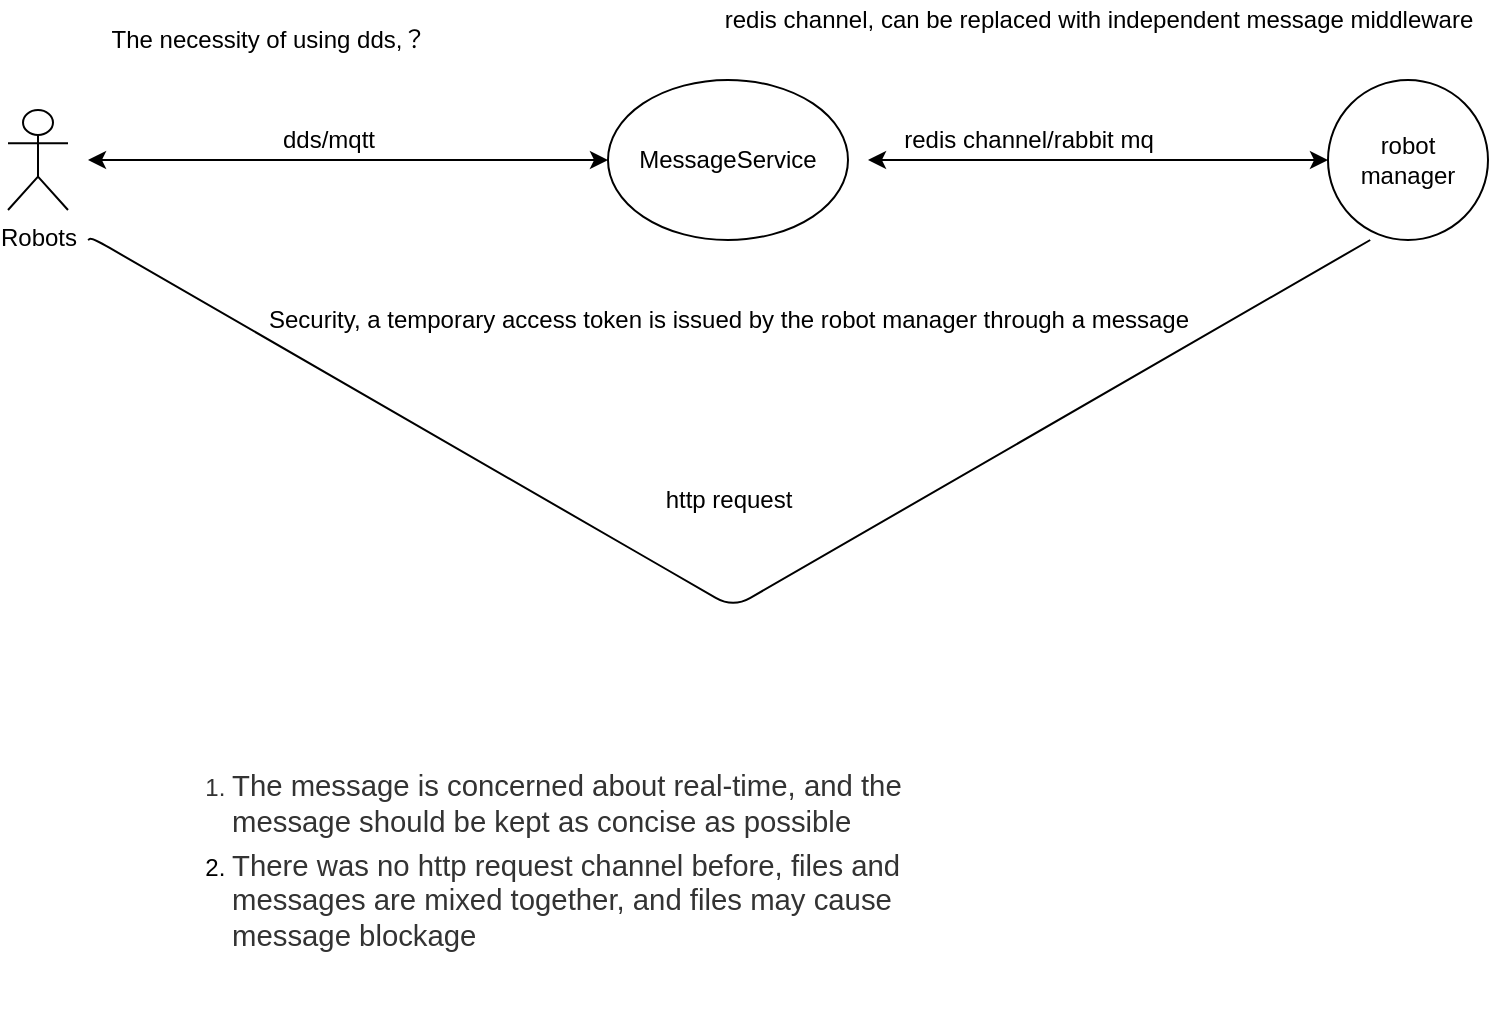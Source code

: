 <mxfile version="14.9.3" type="github">
  <diagram name="Page-1" id="822b0af5-4adb-64df-f703-e8dfc1f81529">
    <mxGraphModel dx="1422" dy="794" grid="1" gridSize="10" guides="1" tooltips="1" connect="1" arrows="1" fold="1" page="1" pageScale="1" pageWidth="1100" pageHeight="850" background="none" math="0" shadow="0">
      <root>
        <mxCell id="0" />
        <mxCell id="1" parent="0" />
        <mxCell id="oru_Rm-SjFeuuWK1PNME-1" value="MessageService" style="ellipse;whiteSpace=wrap;html=1;" vertex="1" parent="1">
          <mxGeometry x="510" y="230" width="120" height="80" as="geometry" />
        </mxCell>
        <mxCell id="oru_Rm-SjFeuuWK1PNME-2" value="robot manager" style="ellipse;whiteSpace=wrap;html=1;aspect=fixed;" vertex="1" parent="1">
          <mxGeometry x="870" y="230" width="80" height="80" as="geometry" />
        </mxCell>
        <mxCell id="oru_Rm-SjFeuuWK1PNME-4" value="Robots" style="shape=umlActor;verticalLabelPosition=bottom;verticalAlign=top;html=1;outlineConnect=0;" vertex="1" parent="1">
          <mxGeometry x="210" y="245" width="30" height="50" as="geometry" />
        </mxCell>
        <mxCell id="oru_Rm-SjFeuuWK1PNME-9" value="" style="endArrow=classic;startArrow=classic;html=1;entryX=0;entryY=0.5;entryDx=0;entryDy=0;" edge="1" parent="1" target="oru_Rm-SjFeuuWK1PNME-1">
          <mxGeometry width="50" height="50" relative="1" as="geometry">
            <mxPoint x="250" y="270" as="sourcePoint" />
            <mxPoint x="500" y="280" as="targetPoint" />
          </mxGeometry>
        </mxCell>
        <mxCell id="oru_Rm-SjFeuuWK1PNME-10" value="" style="endArrow=classic;startArrow=classic;html=1;" edge="1" parent="1">
          <mxGeometry width="50" height="50" relative="1" as="geometry">
            <mxPoint x="640" y="270" as="sourcePoint" />
            <mxPoint x="870" y="270" as="targetPoint" />
          </mxGeometry>
        </mxCell>
        <mxCell id="oru_Rm-SjFeuuWK1PNME-11" value="dds/mqtt" style="text;html=1;align=center;verticalAlign=middle;resizable=0;points=[];autosize=1;strokeColor=none;" vertex="1" parent="1">
          <mxGeometry x="340" y="250" width="60" height="20" as="geometry" />
        </mxCell>
        <mxCell id="oru_Rm-SjFeuuWK1PNME-13" value="redis channel/rabbit mq&lt;br&gt;" style="text;html=1;align=center;verticalAlign=middle;resizable=0;points=[];autosize=1;strokeColor=none;" vertex="1" parent="1">
          <mxGeometry x="650" y="250" width="140" height="20" as="geometry" />
        </mxCell>
        <mxCell id="oru_Rm-SjFeuuWK1PNME-16" value="" style="edgeStyle=isometricEdgeStyle;endArrow=none;html=1;" edge="1" parent="1">
          <mxGeometry width="50" height="100" relative="1" as="geometry">
            <mxPoint x="250" y="310" as="sourcePoint" />
            <mxPoint x="891.11" y="310" as="targetPoint" />
            <Array as="points">
              <mxPoint x="531.11" y="470" />
            </Array>
          </mxGeometry>
        </mxCell>
        <mxCell id="oru_Rm-SjFeuuWK1PNME-17" value="http request&lt;br&gt;" style="text;html=1;align=center;verticalAlign=middle;resizable=0;points=[];autosize=1;strokeColor=none;" vertex="1" parent="1">
          <mxGeometry x="530" y="430" width="80" height="20" as="geometry" />
        </mxCell>
        <mxCell id="oru_Rm-SjFeuuWK1PNME-18" value="The necessity of using dds,？" style="text;html=1;align=center;verticalAlign=middle;resizable=0;points=[];autosize=1;strokeColor=none;" vertex="1" parent="1">
          <mxGeometry x="255" y="200" width="170" height="20" as="geometry" />
        </mxCell>
        <mxCell id="oru_Rm-SjFeuuWK1PNME-19" value="redis channel, can be replaced with independent message middleware" style="text;html=1;align=center;verticalAlign=middle;resizable=0;points=[];autosize=1;strokeColor=none;" vertex="1" parent="1">
          <mxGeometry x="560" y="190" width="390" height="20" as="geometry" />
        </mxCell>
        <mxCell id="oru_Rm-SjFeuuWK1PNME-20" value="Security, a temporary access token is issued by the robot manager through a message" style="text;html=1;align=center;verticalAlign=middle;resizable=0;points=[];autosize=1;strokeColor=none;" vertex="1" parent="1">
          <mxGeometry x="330" y="340" width="480" height="20" as="geometry" />
        </mxCell>
        <mxCell id="oru_Rm-SjFeuuWK1PNME-21" value="&lt;ol style=&quot;margin-top: 0cm&quot; start=&quot;1&quot; type=&quot;1&quot;&gt;&lt;br&gt; &lt;li class=&quot;MsoNormal&quot; style=&quot;color: #333333 ; margin-top: 3.0pt ; margin-bottom: 3.0pt ; text-align: left ; vertical-align: baseline&quot;&gt;&lt;span lang=&quot;EN-US&quot; style=&quot;font-size: 11.0pt ; font-family: &amp;#34;helvetica&amp;#34; , sans-serif&quot;&gt;The message is concerned about real-time, and the&lt;br&gt;     message should be kept as concise as possible&lt;/span&gt;&lt;/li&gt;&lt;li class=&quot;MsoNormal&quot; style=&quot;margin-top: 3pt ; margin-bottom: 3pt ; text-align: left ; vertical-align: baseline&quot;&gt;&lt;span lang=&quot;EN-US&quot;&gt;&lt;font color=&quot;#333333&quot; face=&quot;helvetica, sans-serif&quot;&gt;&lt;span style=&quot;font-size: 14.667px&quot;&gt;There was no http request channel before, files and messages are mixed together, and files may cause message blockage&lt;/span&gt;&lt;/font&gt;&lt;br&gt;&lt;/span&gt;&lt;/li&gt;&lt;br&gt;&lt;/ol&gt;" style="text;whiteSpace=wrap;html=1;" vertex="1" parent="1">
          <mxGeometry x="280" y="550" width="400" height="130" as="geometry" />
        </mxCell>
      </root>
    </mxGraphModel>
  </diagram>
</mxfile>
